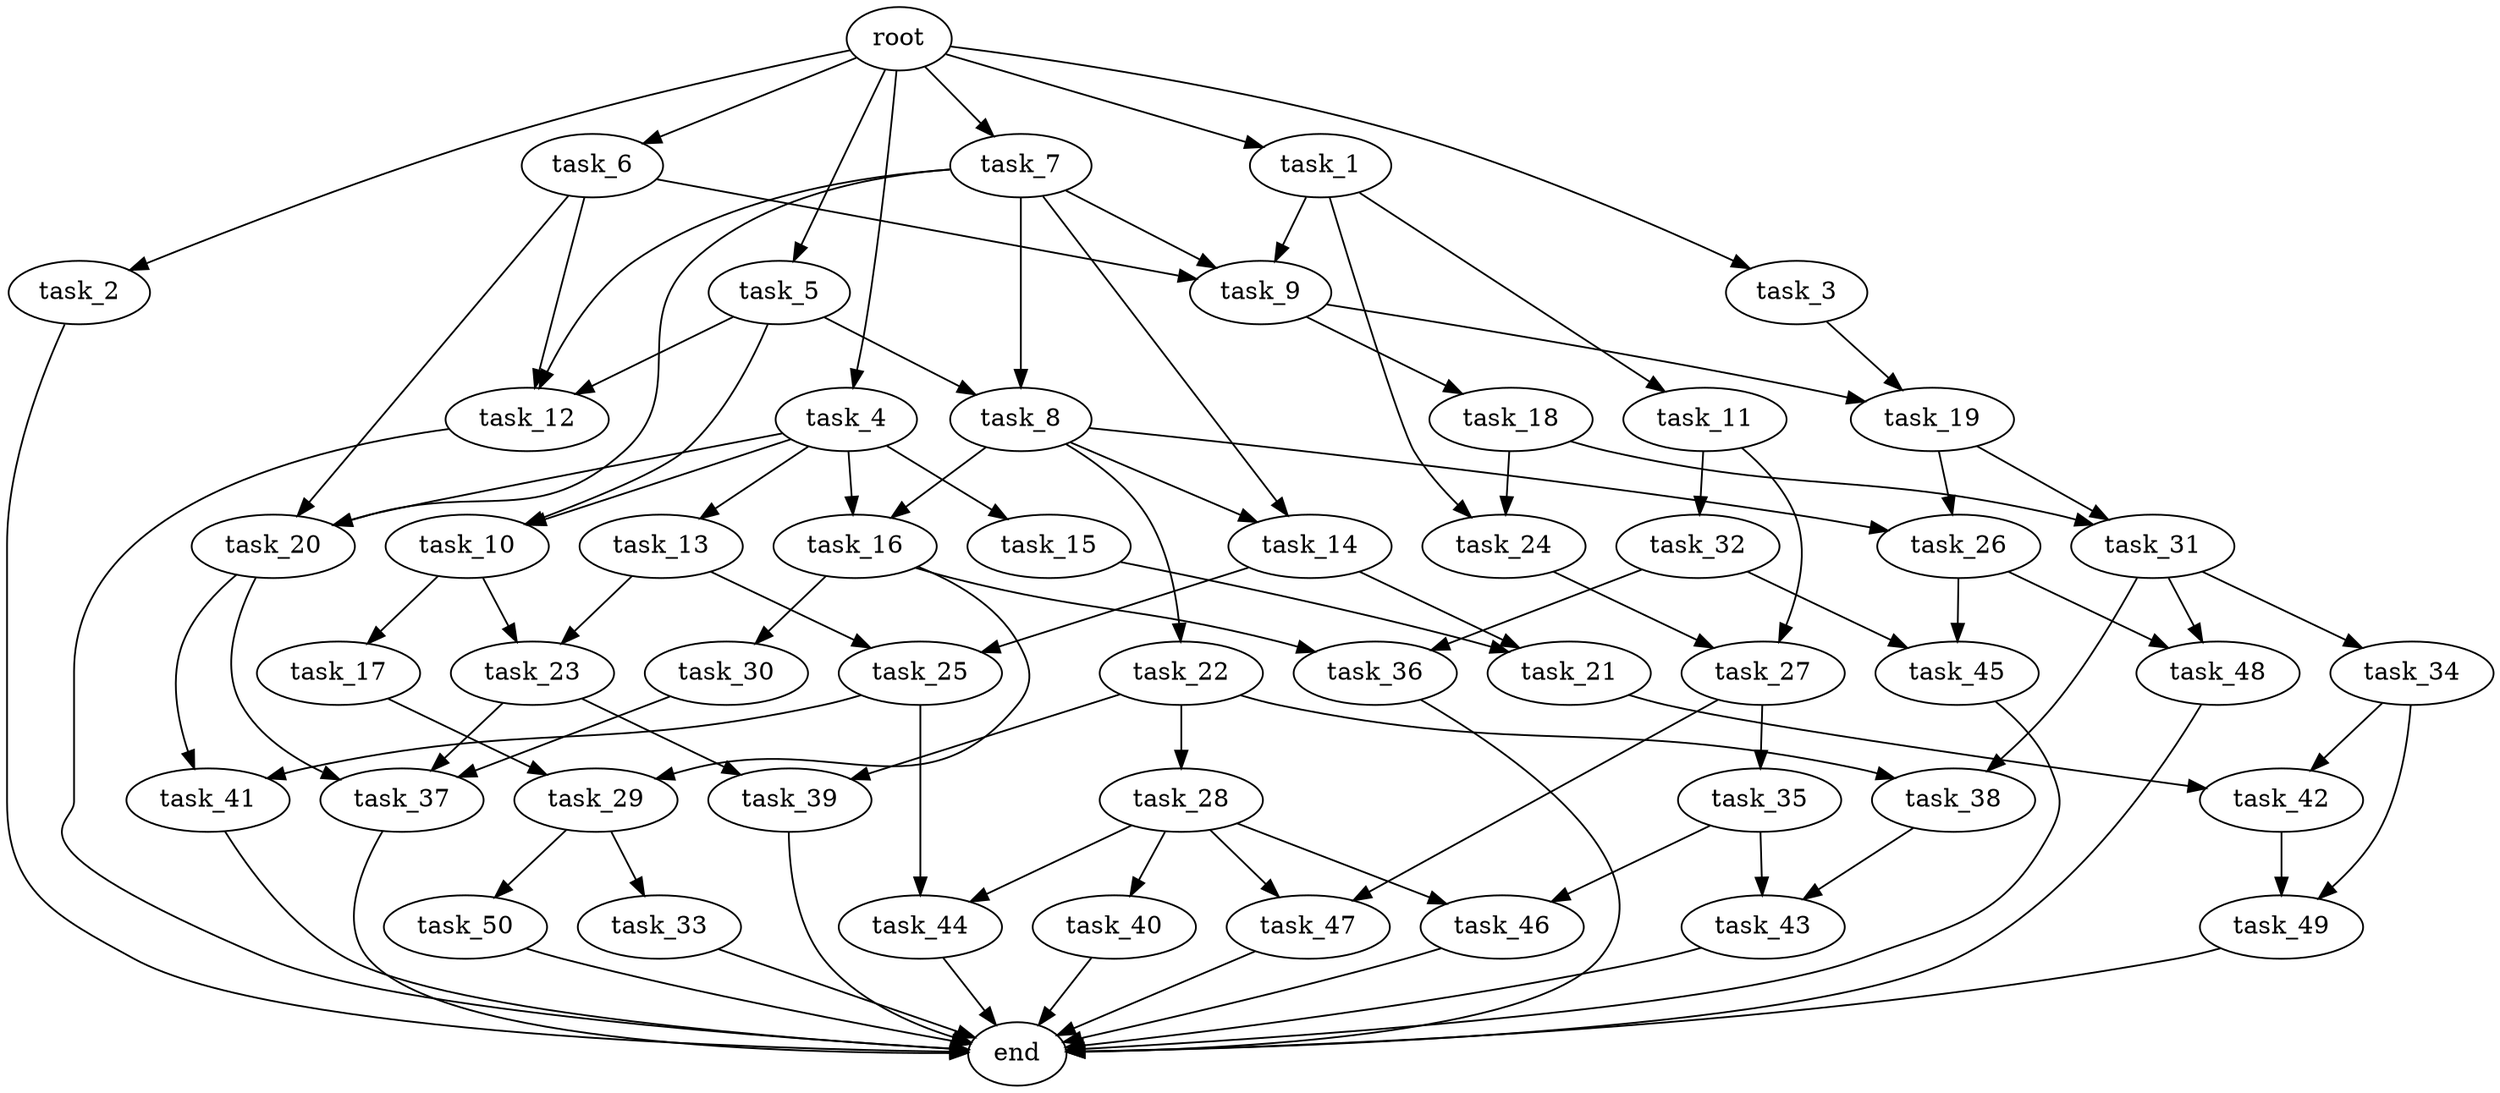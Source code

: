 digraph G {
  root [size="0.000000e+00"];
  task_1 [size="4.995346e+09"];
  task_2 [size="8.551056e+09"];
  task_3 [size="2.996382e+09"];
  task_4 [size="3.694943e+09"];
  task_5 [size="5.330531e+08"];
  task_6 [size="9.259932e+08"];
  task_7 [size="9.776821e+09"];
  task_8 [size="4.120950e+09"];
  task_9 [size="8.415785e+09"];
  task_10 [size="8.788016e+09"];
  task_11 [size="1.614554e+09"];
  task_12 [size="1.874577e+09"];
  task_13 [size="8.321865e+09"];
  task_14 [size="3.343896e+09"];
  task_15 [size="3.234020e+09"];
  task_16 [size="4.162842e+09"];
  task_17 [size="1.627501e+09"];
  task_18 [size="9.120414e+09"];
  task_19 [size="9.615170e+09"];
  task_20 [size="8.305459e+09"];
  task_21 [size="3.417484e+09"];
  task_22 [size="2.507354e+09"];
  task_23 [size="3.894473e+09"];
  task_24 [size="7.092243e+09"];
  task_25 [size="1.697002e+09"];
  task_26 [size="6.636450e+09"];
  task_27 [size="5.696590e+09"];
  task_28 [size="4.065626e+07"];
  task_29 [size="8.365499e+09"];
  task_30 [size="8.345169e+08"];
  task_31 [size="4.448792e+09"];
  task_32 [size="6.664413e+09"];
  task_33 [size="2.291510e+09"];
  task_34 [size="3.849827e+09"];
  task_35 [size="9.130783e+09"];
  task_36 [size="9.183347e+09"];
  task_37 [size="8.014581e+09"];
  task_38 [size="9.259255e+09"];
  task_39 [size="8.332169e+09"];
  task_40 [size="2.592621e+09"];
  task_41 [size="6.852119e+09"];
  task_42 [size="7.207702e+09"];
  task_43 [size="5.073130e+08"];
  task_44 [size="5.081869e+08"];
  task_45 [size="7.914305e+09"];
  task_46 [size="9.263452e+09"];
  task_47 [size="5.255369e+09"];
  task_48 [size="9.852840e+09"];
  task_49 [size="5.156619e+08"];
  task_50 [size="5.781320e+09"];
  end [size="0.000000e+00"];

  root -> task_1 [size="1.000000e-12"];
  root -> task_2 [size="1.000000e-12"];
  root -> task_3 [size="1.000000e-12"];
  root -> task_4 [size="1.000000e-12"];
  root -> task_5 [size="1.000000e-12"];
  root -> task_6 [size="1.000000e-12"];
  root -> task_7 [size="1.000000e-12"];
  task_1 -> task_9 [size="2.805262e+08"];
  task_1 -> task_11 [size="1.614554e+08"];
  task_1 -> task_24 [size="3.546121e+08"];
  task_2 -> end [size="1.000000e-12"];
  task_3 -> task_19 [size="4.807585e+08"];
  task_4 -> task_10 [size="4.394008e+08"];
  task_4 -> task_13 [size="8.321865e+08"];
  task_4 -> task_15 [size="3.234020e+08"];
  task_4 -> task_16 [size="2.081421e+08"];
  task_4 -> task_20 [size="2.768486e+08"];
  task_5 -> task_8 [size="2.060475e+08"];
  task_5 -> task_10 [size="4.394008e+08"];
  task_5 -> task_12 [size="6.248589e+07"];
  task_6 -> task_9 [size="2.805262e+08"];
  task_6 -> task_12 [size="6.248589e+07"];
  task_6 -> task_20 [size="2.768486e+08"];
  task_7 -> task_8 [size="2.060475e+08"];
  task_7 -> task_9 [size="2.805262e+08"];
  task_7 -> task_12 [size="6.248589e+07"];
  task_7 -> task_14 [size="1.671948e+08"];
  task_7 -> task_20 [size="2.768486e+08"];
  task_8 -> task_14 [size="1.671948e+08"];
  task_8 -> task_16 [size="2.081421e+08"];
  task_8 -> task_22 [size="2.507354e+08"];
  task_8 -> task_26 [size="3.318225e+08"];
  task_9 -> task_18 [size="9.120414e+08"];
  task_9 -> task_19 [size="4.807585e+08"];
  task_10 -> task_17 [size="1.627501e+08"];
  task_10 -> task_23 [size="1.947236e+08"];
  task_11 -> task_27 [size="2.848295e+08"];
  task_11 -> task_32 [size="6.664413e+08"];
  task_12 -> end [size="1.000000e-12"];
  task_13 -> task_23 [size="1.947236e+08"];
  task_13 -> task_25 [size="8.485010e+07"];
  task_14 -> task_21 [size="1.708742e+08"];
  task_14 -> task_25 [size="8.485010e+07"];
  task_15 -> task_21 [size="1.708742e+08"];
  task_16 -> task_29 [size="4.182749e+08"];
  task_16 -> task_30 [size="8.345169e+07"];
  task_16 -> task_36 [size="4.591673e+08"];
  task_17 -> task_29 [size="4.182749e+08"];
  task_18 -> task_24 [size="3.546121e+08"];
  task_18 -> task_31 [size="2.224396e+08"];
  task_19 -> task_26 [size="3.318225e+08"];
  task_19 -> task_31 [size="2.224396e+08"];
  task_20 -> task_37 [size="2.671527e+08"];
  task_20 -> task_41 [size="3.426060e+08"];
  task_21 -> task_42 [size="3.603851e+08"];
  task_22 -> task_28 [size="4.065626e+06"];
  task_22 -> task_38 [size="4.629628e+08"];
  task_22 -> task_39 [size="4.166084e+08"];
  task_23 -> task_37 [size="2.671527e+08"];
  task_23 -> task_39 [size="4.166084e+08"];
  task_24 -> task_27 [size="2.848295e+08"];
  task_25 -> task_41 [size="3.426060e+08"];
  task_25 -> task_44 [size="2.540934e+07"];
  task_26 -> task_45 [size="3.957153e+08"];
  task_26 -> task_48 [size="4.926420e+08"];
  task_27 -> task_35 [size="9.130783e+08"];
  task_27 -> task_47 [size="2.627685e+08"];
  task_28 -> task_40 [size="2.592621e+08"];
  task_28 -> task_44 [size="2.540934e+07"];
  task_28 -> task_46 [size="4.631726e+08"];
  task_28 -> task_47 [size="2.627685e+08"];
  task_29 -> task_33 [size="2.291510e+08"];
  task_29 -> task_50 [size="5.781320e+08"];
  task_30 -> task_37 [size="2.671527e+08"];
  task_31 -> task_34 [size="3.849827e+08"];
  task_31 -> task_38 [size="4.629628e+08"];
  task_31 -> task_48 [size="4.926420e+08"];
  task_32 -> task_36 [size="4.591673e+08"];
  task_32 -> task_45 [size="3.957153e+08"];
  task_33 -> end [size="1.000000e-12"];
  task_34 -> task_42 [size="3.603851e+08"];
  task_34 -> task_49 [size="2.578310e+07"];
  task_35 -> task_43 [size="2.536565e+07"];
  task_35 -> task_46 [size="4.631726e+08"];
  task_36 -> end [size="1.000000e-12"];
  task_37 -> end [size="1.000000e-12"];
  task_38 -> task_43 [size="2.536565e+07"];
  task_39 -> end [size="1.000000e-12"];
  task_40 -> end [size="1.000000e-12"];
  task_41 -> end [size="1.000000e-12"];
  task_42 -> task_49 [size="2.578310e+07"];
  task_43 -> end [size="1.000000e-12"];
  task_44 -> end [size="1.000000e-12"];
  task_45 -> end [size="1.000000e-12"];
  task_46 -> end [size="1.000000e-12"];
  task_47 -> end [size="1.000000e-12"];
  task_48 -> end [size="1.000000e-12"];
  task_49 -> end [size="1.000000e-12"];
  task_50 -> end [size="1.000000e-12"];
}
